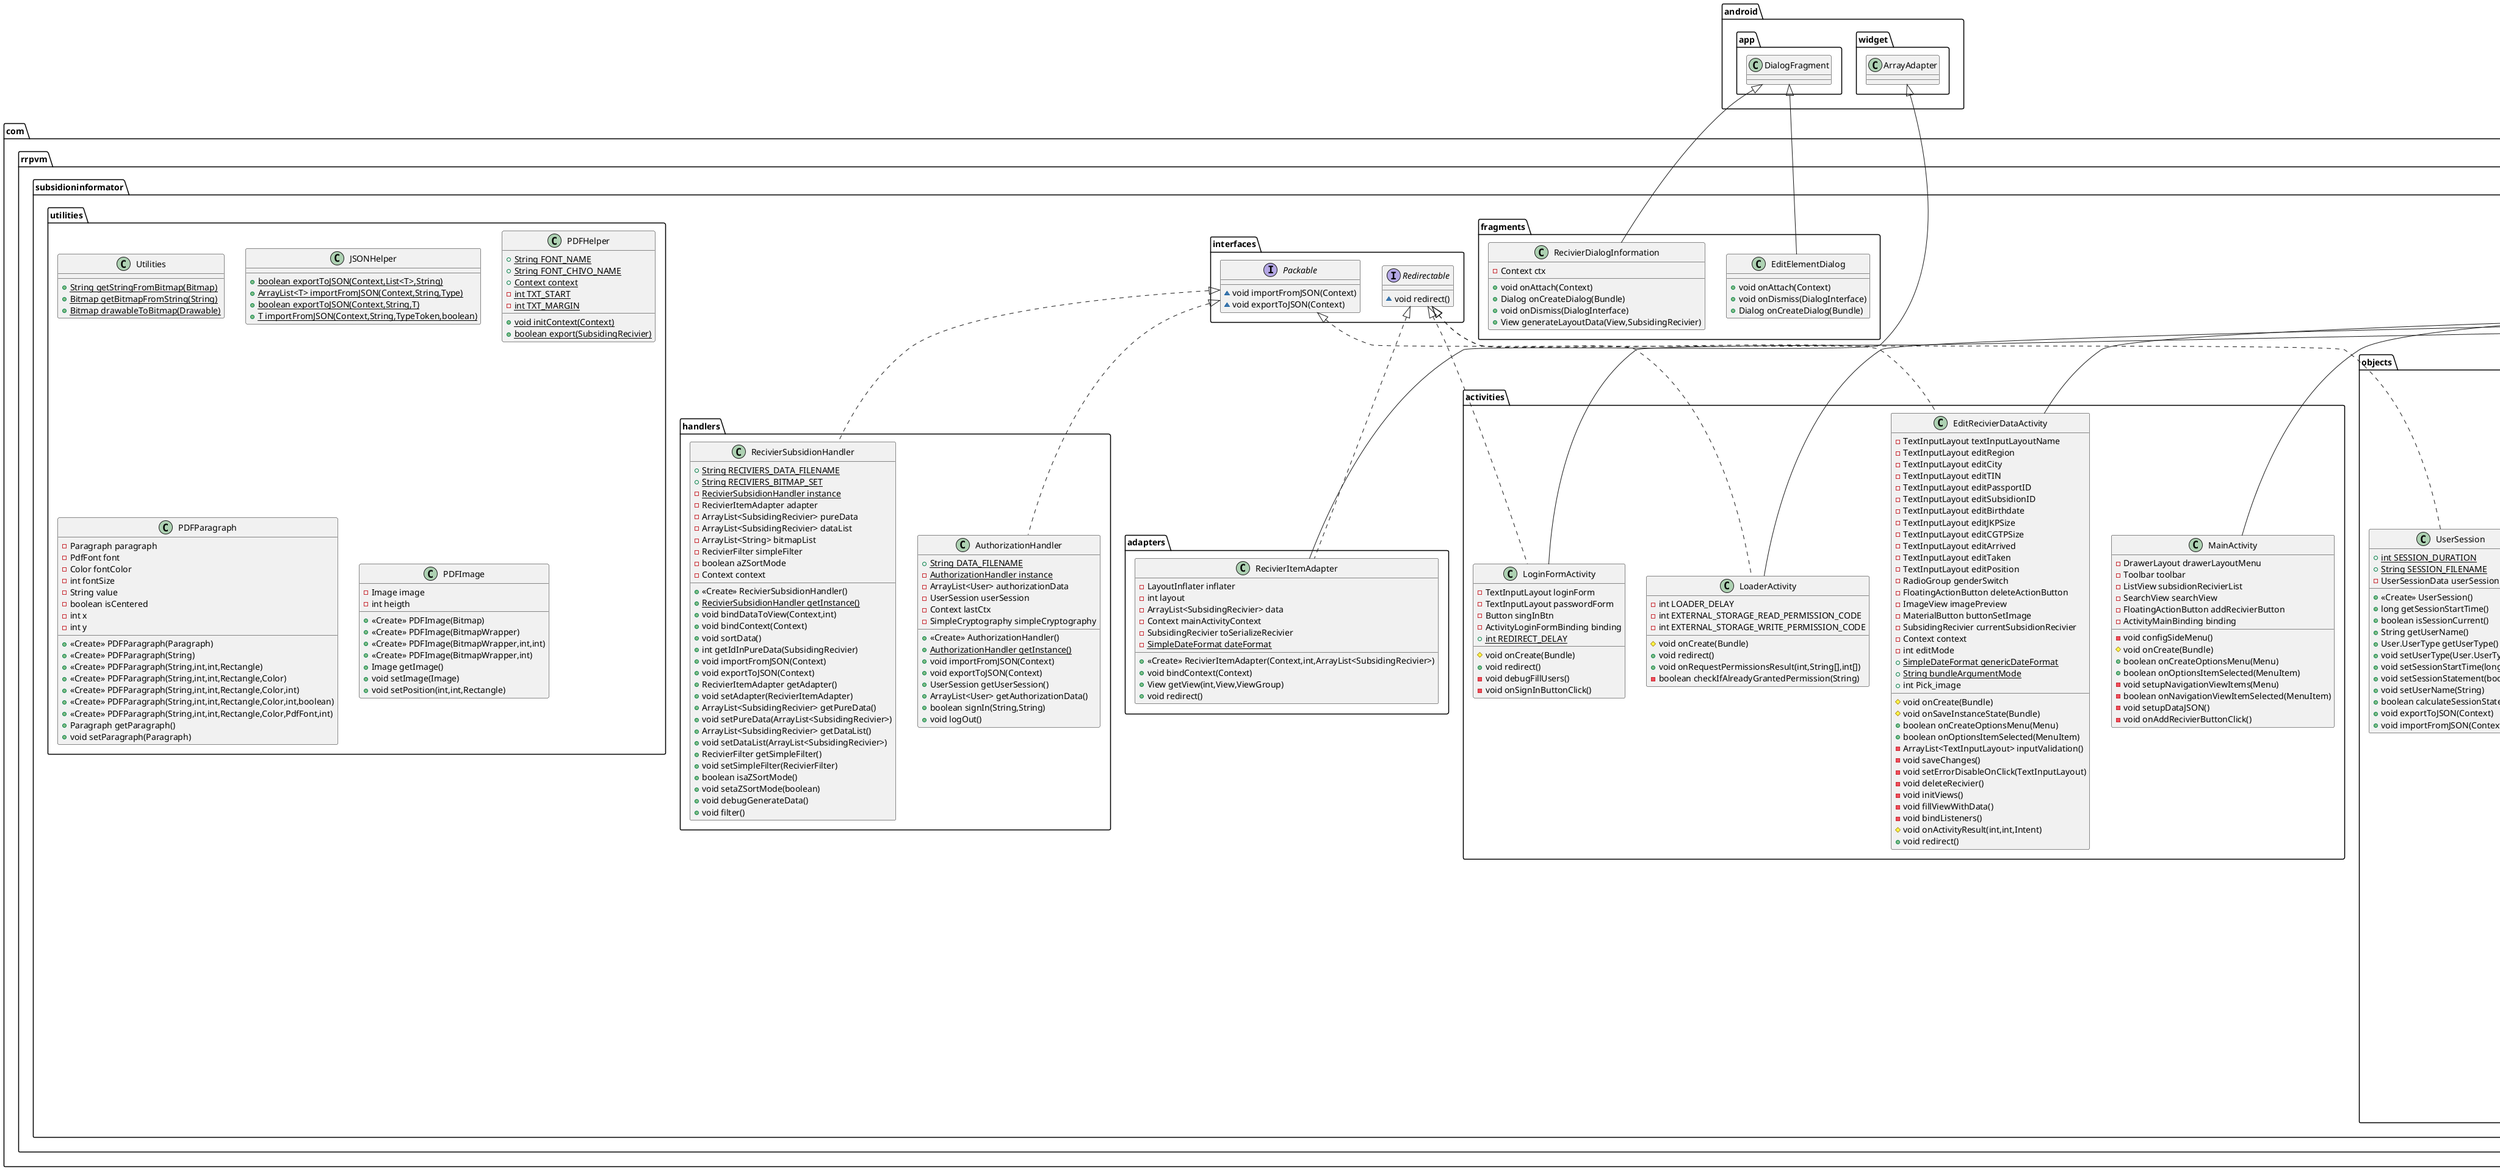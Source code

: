 @startuml
class com.rrpvm.subsidioninformator.activities.MainActivity {
- DrawerLayout drawerLayoutMenu
- Toolbar toolbar
- ListView subsidionRecivierList
- SearchView searchView
- FloatingActionButton addRecivierButton
- ActivityMainBinding binding
- void configSideMenu()
# void onCreate(Bundle)
+ boolean onCreateOptionsMenu(Menu)
+ boolean onOptionsItemSelected(MenuItem)
- void setupNavigationViewItems(Menu)
- boolean onNavigationViewItemSelected(MenuItem)
- void setupDataJSON()
- void onAddRecivierButtonClick()
}
class com.rrpvm.subsidioninformator.objects.Subsidion {
- boolean statement
- int id
- double JKP
- double CGTP
- String recievRange
- String gotRange
+ <<Create>> Subsidion()
+ <<Create>> Subsidion(boolean,int,double,double,String,String)
+ boolean getStatement()
+ int getId()
+ double getJKP()
+ double getCGTP()
+ String getRecievRange()
+ void setStatement(boolean)
+ void setId(int)
+ void setJKP(double)
+ void setCGTP(double)
+ void setRecievRange(String)
+ String getGotRange()
+ void setGotRange(String)
}
class com.rrpvm.subsidioninformator.fragments.EditElementDialog {
+ void onAttach(Context)
+ void onDismiss(DialogInterface)
+ Dialog onCreateDialog(Bundle)
}
class com.rrpvm.subsidioninformator.objects.ComparatorUp {
+ int compare(SubsidingRecivier,SubsidingRecivier)
}
class com.rrpvm.subsidioninformator.objects.UserSession {
+ {static} int SESSION_DURATION
+ {static} String SESSION_FILENAME
- UserSessionData userSessionData
+ <<Create>> UserSession()
+ long getSessionStartTime()
+ boolean isSessionCurrent()
+ String getUserName()
+ User.UserType getUserType()
+ void setUserType(User.UserType)
+ void setSessionStartTime(long)
+ void setSessionStatement(boolean)
+ void setUserName(String)
+ boolean calculateSessionStatement()
+ void exportToJSON(Context)
+ void importFromJSON(Context)
}
class com.rrpvm.subsidioninformator.objects.UserSessionData {
+ boolean bSessionCurrent
+ long sessionStartTime
+ String userName
+ User.UserType userType
+ <<Create>> UserSessionData(boolean,long,String,User.UserType)
+ <<Create>> UserSessionData()
}
class com.rrpvm.subsidioninformator.activities.LoaderActivity {
- int LOADER_DELAY
- int EXTERNAL_STORAGE_READ_PERMISSION_CODE
- int EXTERNAL_STORAGE_WRITE_PERMISSION_CODE
# void onCreate(Bundle)
+ void redirect()
+ void onRequestPermissionsResult(int,String[],int[])
- boolean checkIfAlreadyGrantedPermission(String)
}
class com.rrpvm.subsidioninformator.objects.filterObj {
+ T object
+ RecivierFilter.statement state
+ <<Create>> filterObj()
}
class com.rrpvm.subsidioninformator.utilities.Utilities {
+ {static} String getStringFromBitmap(Bitmap)
+ {static} Bitmap getBitmapFromString(String)
+ {static} Bitmap drawableToBitmap(Drawable)
}
class com.rrpvm.subsidioninformator.handlers.AuthorizationHandler {
+ {static} String DATA_FILENAME
- {static} AuthorizationHandler instance
- ArrayList<User> authorizationData
- UserSession userSession
- Context lastCtx
- SimpleCryptography simpleCryptography
+ <<Create>> AuthorizationHandler()
+ {static} AuthorizationHandler getInstance()
+ void importFromJSON(Context)
+ void exportToJSON(Context)
+ UserSession getUserSession()
+ ArrayList<User> getAuthorizationData()
+ boolean signIn(String,String)
+ void logOut()
}
class com.rrpvm.subsidioninformator.handlers.RecivierSubsidionHandler {
+ {static} String RECIVIERS_DATA_FILENAME
+ {static} String RECIVIERS_BITMAP_SET
- {static} RecivierSubsidionHandler instance
- RecivierItemAdapter adapter
- ArrayList<SubsidingRecivier> pureData
- ArrayList<SubsidingRecivier> dataList
- ArrayList<String> bitmapList
- RecivierFilter simpleFilter
- boolean aZSortMode
- Context context
+ <<Create>> RecivierSubsidionHandler()
+ {static} RecivierSubsidionHandler getInstance()
+ void bindDataToView(Context,int)
+ void bindContext(Context)
+ void sortData()
+ int getIdInPureData(SubsidingRecivier)
+ void importFromJSON(Context)
+ void exportToJSON(Context)
+ RecivierItemAdapter getAdapter()
+ void setAdapter(RecivierItemAdapter)
+ ArrayList<SubsidingRecivier> getPureData()
+ void setPureData(ArrayList<SubsidingRecivier>)
+ ArrayList<SubsidingRecivier> getDataList()
+ void setDataList(ArrayList<SubsidingRecivier>)
+ RecivierFilter getSimpleFilter()
+ void setSimpleFilter(RecivierFilter)
+ boolean isaZSortMode()
+ void setaZSortMode(boolean)
+ void debugGenerateData()
+ void filter()
}
class com.rrpvm.subsidioninformator.activities.LoginFormActivity {
- TextInputLayout loginForm
- TextInputLayout passwordForm
- Button singInBtn
- ActivityLoginFormBinding binding
+ {static} int REDIRECT_DELAY
# void onCreate(Bundle)
+ void redirect()
- void debugFillUsers()
- void onSignInButtonClick()
}
class com.rrpvm.subsidioninformator.utilities.JSONHelper {
+ {static} boolean exportToJSON(Context,List<T>,String)
+ {static} ArrayList<T> importFromJSON(Context,String,Type)
+ {static} boolean exportToJSON(Context,String,T)
+ {static} T importFromJSON(Context,String,TypeToken,boolean)
}
class com.rrpvm.subsidioninformator.fragments.RecivierDialogInformation {
- Context ctx
+ void onAttach(Context)
+ Dialog onCreateDialog(Bundle)
+ void onDismiss(DialogInterface)
+ View generateLayoutData(View,SubsidingRecivier)
}
class com.rrpvm.subsidioninformator.adapters.RecivierItemAdapter {
- LayoutInflater inflater
- int layout
- ArrayList<SubsidingRecivier> data
- Context mainActivityContext
- SubsidingRecivier toSerializeRecivier
- {static} SimpleDateFormat dateFormat
+ <<Create>> RecivierItemAdapter(Context,int,ArrayList<SubsidingRecivier>)
+ void bindContext(Context)
+ View getView(int,View,ViewGroup)
+ void redirect()
}
class com.rrpvm.subsidioninformator.objects.RecivierFilter {
- filterObj<String> stringFilter
- filterObj<Boolean[]> genderFilter
- filterObj<String> cityFilter
- filterObj<String> oblastFilter
- filterObj<Integer> birth_year
- filterObj<String> birth_month
- filterObj<Integer> birth_day
+ <<Create>> RecivierFilter()
+ filterObj<String> getStringFilter()
+ void setStringFilter(filterObj<String>)
+ filterObj<String> getCityFilter()
+ void setCityFilter(filterObj<String>)
+ filterObj<String> getOblastFilter()
+ void setOblastFilter(filterObj<String>)
+ filterObj<Integer> getBirth_year()
+ void setBirth_year(filterObj<Integer>)
+ filterObj<String> getBirth_month()
+ void setBirth_month(filterObj<String>)
+ filterObj<Integer> getBirth_day()
+ filterObj<Boolean[]> getGenderFilter()
+ void setGenderFilter(filterObj<Boolean[]>)
+ void setBirth_day(filterObj<Integer>)
}
class com.rrpvm.subsidioninformator.objects.ComparatorDn {
+ int compare(SubsidingRecivier,SubsidingRecivier)
}
class com.rrpvm.subsidioninformator.utilities.PDFHelper {
+ {static} String FONT_NAME
+ {static} String FONT_CHIVO_NAME
+ {static} Context context
- {static} int TXT_START
- {static} int TXT_MARGIN
+ {static} void initContext(Context)
+ {static} boolean export(SubsidingRecivier)
}
class com.rrpvm.subsidioninformator.utilities.PDFParagraph {
- Paragraph paragraph
- PdfFont font
- Color fontColor
- int fontSize
- String value
- boolean isCentered
- int x
- int y
+ <<Create>> PDFParagraph(Paragraph)
+ <<Create>> PDFParagraph(String)
+ <<Create>> PDFParagraph(String,int,int,Rectangle)
+ <<Create>> PDFParagraph(String,int,int,Rectangle,Color)
+ <<Create>> PDFParagraph(String,int,int,Rectangle,Color,int)
+ <<Create>> PDFParagraph(String,int,int,Rectangle,Color,int,boolean)
+ <<Create>> PDFParagraph(String,int,int,Rectangle,Color,PdfFont,int)
+ Paragraph getParagraph()
+ void setParagraph(Paragraph)
}
class com.rrpvm.subsidioninformator.utilities.PDFImage {
- Image image
- int heigth
+ <<Create>> PDFImage(Bitmap)
+ <<Create>> PDFImage(BitmapWrapper)
+ <<Create>> PDFImage(BitmapWrapper,int,int)
+ <<Create>> PDFImage(BitmapWrapper,int)
+ Image getImage()
+ void setImage(Image)
+ void setPosition(int,int,Rectangle)
}
class com.rrpvm.subsidioninformator.objects.User {
- String login
- String password
- String name
- UserType userType
+ <<Create>> User(String,String,String,UserType)
+ <<Create>> User(String,String,UserType)
+ String getLogin()
+ void setLogin(String)
+ String getPassword()
+ void setPassword(String)
+ String getName()
+ void setName(String)
+ UserType getUserType()
+ void setUserType(UserType)
}
interface com.rrpvm.subsidioninformator.interfaces.Redirectable {
~ void redirect()
}
class com.rrpvm.subsidioninformator.activities.EditRecivierDataActivity {
- TextInputLayout textInputLayoutName
- TextInputLayout editRegion
- TextInputLayout editCity
- TextInputLayout editTIN
- TextInputLayout editPassportID
- TextInputLayout editSubsidionID
- TextInputLayout editBirthdate
- TextInputLayout editJKPSize
- TextInputLayout editCGTPSize
- TextInputLayout editArrived
- TextInputLayout editTaken
- TextInputLayout editPosition
- RadioGroup genderSwitch
- FloatingActionButton deleteActionButton
- ImageView imagePreview
- MaterialButton buttonSetImage
- SubsidingRecivier currentSubsidionRecivier
- Context context
- int editMode
+ {static} SimpleDateFormat genericDateFormat
+ {static} String bundleArgumentMode
+ int Pick_image
# void onCreate(Bundle)
# void onSaveInstanceState(Bundle)
+ boolean onCreateOptionsMenu(Menu)
+ boolean onOptionsItemSelected(MenuItem)
- ArrayList<TextInputLayout> inputValidation()
- void saveChanges()
- void setErrorDisableOnClick(TextInputLayout)
- void deleteRecivier()
- void initViews()
- void fillViewWithData()
- void bindListeners()
# void onActivityResult(int,int,Intent)
+ void redirect()
}
class com.rrpvm.subsidioninformator.objects.SimpleCryptography {
+ {static} short XOR_KEY
+ String encrypt(String)
}
class com.rrpvm.subsidioninformator.objects.BitmapWrapper {
- Bitmap bitmap
- boolean normalized
+ {static} double SIZE
+ <<Create>> BitmapWrapper(Bitmap)
+ <<Create>> BitmapWrapper(BitmapWrapper)
+ void scaleTo(int,int)
+ void scaleWithAspectRatio(int)
+ {static} double aspectRatio(Bitmap)
+ void normalize()
- void writeObject(ObjectOutputStream)
- void readObject(ObjectInputStream)
+ Bitmap getBitmap()
+ void setBitmap(Bitmap)
}
class com.rrpvm.subsidioninformator.objects.SubsidingRecivier {
- String name
- String surname
- String patronymic
- String region
- String city
- String position
- Date birthdate
- boolean male
- String ITN
- String passportId
- Subsidion subsidionData
- BitmapWrapper image
+ <<Create>> SubsidingRecivier(boolean,String,String,String,String,String,Date,String,String,String,Subsidion,BitmapWrapper)
+ <<Create>> SubsidingRecivier()
+ String getName()
+ String getSurname()
+ String getPatronymic()
+ String getRegion()
+ String getPosition()
+ String getCity()
+ Date getBirthdate()
+ BitmapWrapper getImage()
+ String getITN()
+ String getPassportId()
+ boolean isMale()
+ Subsidion getSubsidionData()
+ String getPIB()
+ void setSNP(String)
+ void setName(String)
+ void setSurname(String)
+ void setPatronymic(String)
+ void setRegion(String)
+ void setCity(String)
+ void setPosition(String)
+ void setBirthdate(Date)
+ void setMale(boolean)
+ void setITN(String)
+ void setPassportId(String)
+ void setSubsidionData(Subsidion)
+ void setImage(BitmapWrapper)
+ boolean equals(Object)
}
interface com.rrpvm.subsidioninformator.interfaces.Packable {
~ void importFromJSON(Context)
~ void exportToJSON(Context)
}


androidx.appcompat.app.AppCompatActivity <|-- com.rrpvm.subsidioninformator.activities.MainActivity
java.io.Serializable <|.. com.rrpvm.subsidioninformator.objects.Subsidion
android.app.DialogFragment <|-- com.rrpvm.subsidioninformator.fragments.EditElementDialog
java.util.Comparator <|.. com.rrpvm.subsidioninformator.objects.ComparatorUp
com.rrpvm.subsidioninformator.interfaces.Packable <|.. com.rrpvm.subsidioninformator.objects.UserSession
com.rrpvm.subsidioninformator.interfaces.Redirectable <|.. com.rrpvm.subsidioninformator.activities.LoaderActivity
androidx.appcompat.app.AppCompatActivity <|-- com.rrpvm.subsidioninformator.activities.LoaderActivity
com.rrpvm.subsidioninformator.interfaces.Packable <|.. com.rrpvm.subsidioninformator.handlers.AuthorizationHandler
com.rrpvm.subsidioninformator.interfaces.Packable <|.. com.rrpvm.subsidioninformator.handlers.RecivierSubsidionHandler
com.rrpvm.subsidioninformator.interfaces.Redirectable <|.. com.rrpvm.subsidioninformator.activities.LoginFormActivity
androidx.appcompat.app.AppCompatActivity <|-- com.rrpvm.subsidioninformator.activities.LoginFormActivity
android.app.DialogFragment <|-- com.rrpvm.subsidioninformator.fragments.RecivierDialogInformation
com.rrpvm.subsidioninformator.interfaces.Redirectable <|.. com.rrpvm.subsidioninformator.adapters.RecivierItemAdapter
android.widget.ArrayAdapter <|-- com.rrpvm.subsidioninformator.adapters.RecivierItemAdapter
java.util.Comparator <|.. com.rrpvm.subsidioninformator.objects.ComparatorDn
com.rrpvm.subsidioninformator.interfaces.Redirectable <|.. com.rrpvm.subsidioninformator.activities.EditRecivierDataActivity
androidx.appcompat.app.AppCompatActivity <|-- com.rrpvm.subsidioninformator.activities.EditRecivierDataActivity
java.io.Serializable <|.. com.rrpvm.subsidioninformator.objects.BitmapWrapper
java.io.Serializable <|.. com.rrpvm.subsidioninformator.objects.SubsidingRecivier
@enduml